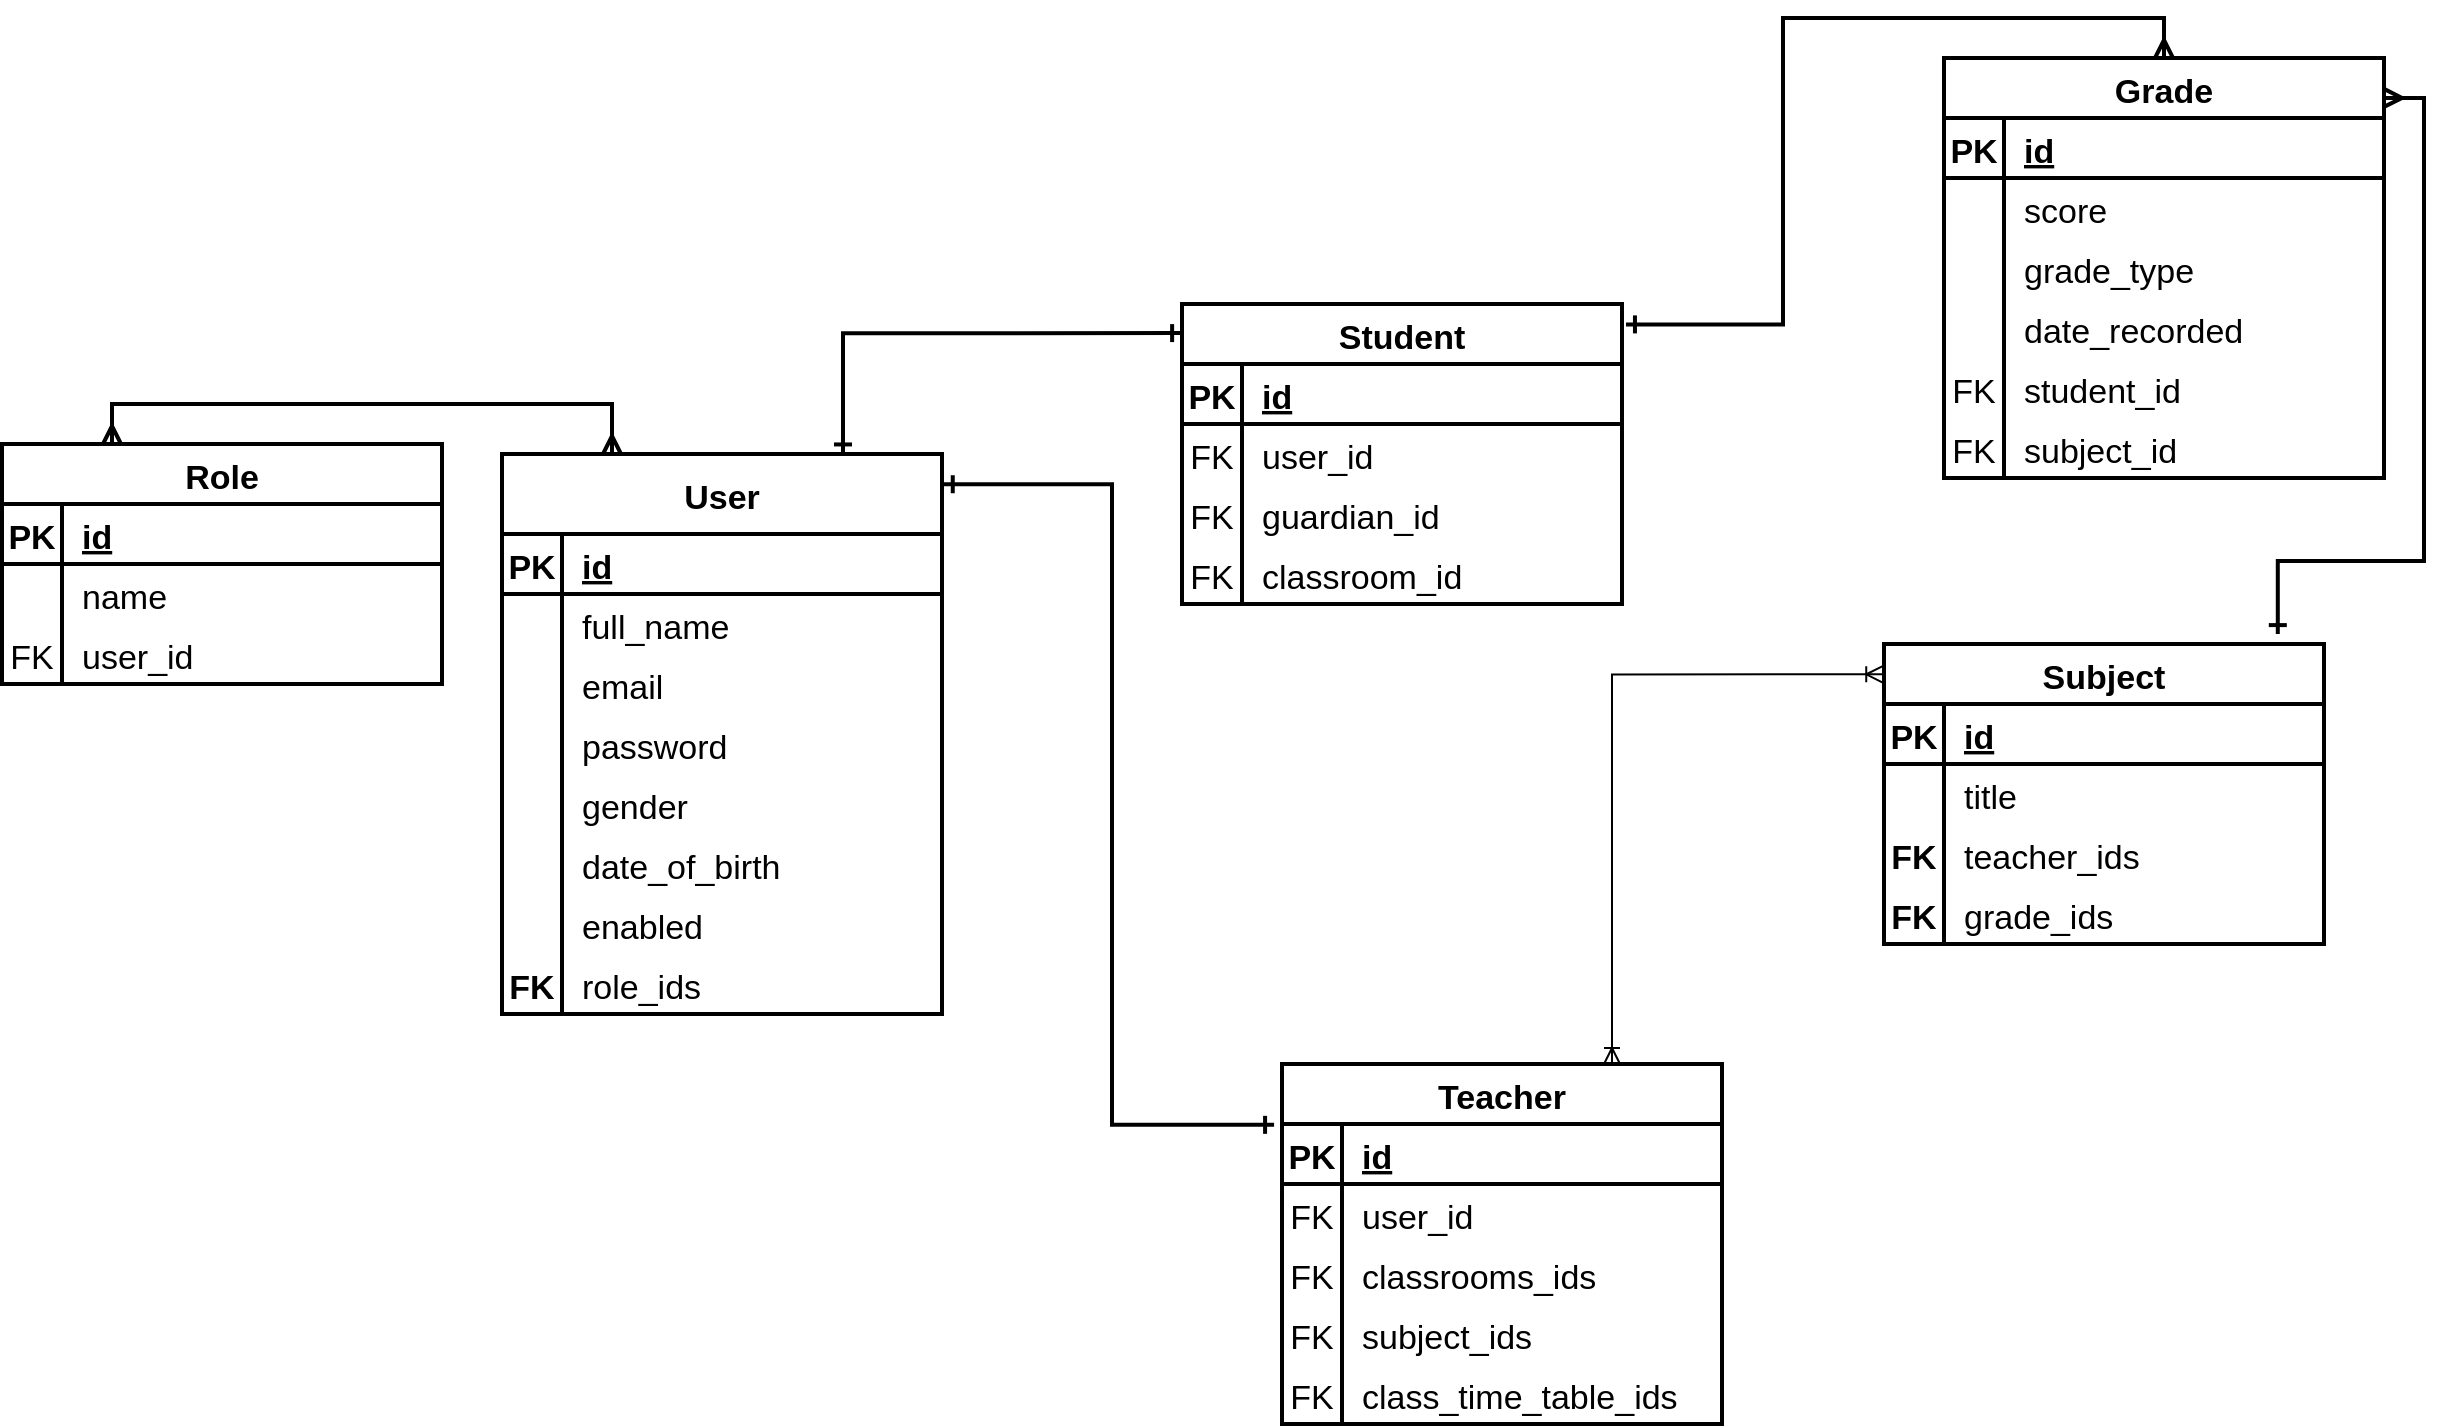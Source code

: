 <mxfile version="24.4.0" type="device">
  <diagram id="R2lEEEUBdFMjLlhIrx00" name="Database ERD">
    <mxGraphModel dx="2284" dy="1364" grid="0" gridSize="10" guides="1" tooltips="1" connect="1" arrows="1" fold="1" page="0" pageScale="1" pageWidth="850" pageHeight="1100" math="0" shadow="0" extFonts="Permanent Marker^https://fonts.googleapis.com/css?family=Permanent+Marker">
      <root>
        <mxCell id="0" />
        <mxCell id="1" parent="0" />
        <mxCell id="C-vyLk0tnHw3VtMMgP7b-2" value="User" style="shape=table;startSize=40;container=1;collapsible=1;childLayout=tableLayout;fixedRows=1;rowLines=0;fontStyle=1;align=center;resizeLast=1;fontSize=17;spacing=4;points=[[0,0,0,0,0],[0,0.25,0,0,0],[0,0.5,0,0,0],[0,0.75,0,0,0],[0,1,0,0,0],[0.25,0,0,0,0],[0.25,1,0,0,0],[0.5,0,0,0,0],[0.5,1,0,0,0],[0.75,0,0,0,0],[0.75,1,0,0,0],[1,0,0,0,0],[1,0.12,0,0,0],[1,0.25,0,0,0],[1,0.5,0,0,0],[1,0.75,0,0,0],[1,1,0,0,0]];strokeColor=#000000;strokeWidth=2;" parent="1" vertex="1">
          <mxGeometry x="220" y="295" width="220" height="280" as="geometry" />
        </mxCell>
        <mxCell id="C-vyLk0tnHw3VtMMgP7b-3" value="" style="shape=partialRectangle;collapsible=0;dropTarget=0;pointerEvents=0;fillColor=none;points=[[0,0.5],[1,0.5]];portConstraint=eastwest;top=0;left=0;right=0;bottom=1;fontSize=17;spacing=4;strokeColor=#000000;strokeWidth=2;" parent="C-vyLk0tnHw3VtMMgP7b-2" vertex="1">
          <mxGeometry y="40" width="220" height="30" as="geometry" />
        </mxCell>
        <mxCell id="C-vyLk0tnHw3VtMMgP7b-4" value="PK" style="shape=partialRectangle;overflow=hidden;connectable=0;fillColor=none;top=0;left=0;bottom=0;right=0;fontStyle=1;fontSize=17;spacing=4;strokeColor=#000000;strokeWidth=2;" parent="C-vyLk0tnHw3VtMMgP7b-3" vertex="1">
          <mxGeometry width="30" height="30" as="geometry">
            <mxRectangle width="30" height="30" as="alternateBounds" />
          </mxGeometry>
        </mxCell>
        <mxCell id="C-vyLk0tnHw3VtMMgP7b-5" value="id" style="shape=partialRectangle;overflow=hidden;connectable=0;fillColor=none;top=0;left=0;bottom=0;right=0;align=left;spacingLeft=6;fontStyle=5;fontSize=17;spacing=4;strokeColor=#000000;strokeWidth=2;" parent="C-vyLk0tnHw3VtMMgP7b-3" vertex="1">
          <mxGeometry x="30" width="190" height="30" as="geometry">
            <mxRectangle width="190" height="30" as="alternateBounds" />
          </mxGeometry>
        </mxCell>
        <mxCell id="gaIJIX93mk9cTEYemh0J-58" value="" style="shape=partialRectangle;collapsible=0;dropTarget=0;pointerEvents=0;fillColor=none;points=[[0,0.5],[1,0.5]];portConstraint=eastwest;top=0;left=0;right=0;bottom=0;fontSize=17;spacing=4;strokeColor=#000000;strokeWidth=2;" parent="C-vyLk0tnHw3VtMMgP7b-2" vertex="1">
          <mxGeometry y="70" width="220" height="30" as="geometry" />
        </mxCell>
        <mxCell id="gaIJIX93mk9cTEYemh0J-59" value="" style="shape=partialRectangle;overflow=hidden;connectable=0;fillColor=none;top=0;left=0;bottom=0;right=0;fontSize=17;spacing=4;strokeColor=#000000;strokeWidth=2;" parent="gaIJIX93mk9cTEYemh0J-58" vertex="1">
          <mxGeometry width="30" height="30" as="geometry">
            <mxRectangle width="30" height="30" as="alternateBounds" />
          </mxGeometry>
        </mxCell>
        <mxCell id="gaIJIX93mk9cTEYemh0J-60" value="full_name" style="shape=partialRectangle;overflow=hidden;connectable=0;fillColor=none;top=0;left=0;bottom=0;right=0;align=left;spacingLeft=6;fontSize=17;spacing=4;strokeColor=#000000;strokeWidth=2;" parent="gaIJIX93mk9cTEYemh0J-58" vertex="1">
          <mxGeometry x="30" width="190" height="30" as="geometry">
            <mxRectangle width="190" height="30" as="alternateBounds" />
          </mxGeometry>
        </mxCell>
        <mxCell id="C-vyLk0tnHw3VtMMgP7b-6" value="" style="shape=partialRectangle;collapsible=0;dropTarget=0;pointerEvents=0;fillColor=none;points=[[0,0.5],[1,0.5]];portConstraint=eastwest;top=0;left=0;right=0;bottom=0;fontSize=17;spacing=4;strokeColor=#000000;strokeWidth=2;" parent="C-vyLk0tnHw3VtMMgP7b-2" vertex="1">
          <mxGeometry y="100" width="220" height="30" as="geometry" />
        </mxCell>
        <mxCell id="C-vyLk0tnHw3VtMMgP7b-7" value="" style="shape=partialRectangle;overflow=hidden;connectable=0;fillColor=none;top=0;left=0;bottom=0;right=0;fontSize=17;spacing=4;strokeColor=#000000;strokeWidth=2;" parent="C-vyLk0tnHw3VtMMgP7b-6" vertex="1">
          <mxGeometry width="30" height="30" as="geometry">
            <mxRectangle width="30" height="30" as="alternateBounds" />
          </mxGeometry>
        </mxCell>
        <mxCell id="C-vyLk0tnHw3VtMMgP7b-8" value="email" style="shape=partialRectangle;overflow=hidden;connectable=0;fillColor=none;top=0;left=0;bottom=0;right=0;align=left;spacingLeft=6;fontSize=17;spacing=4;strokeColor=#000000;strokeWidth=2;" parent="C-vyLk0tnHw3VtMMgP7b-6" vertex="1">
          <mxGeometry x="30" width="190" height="30" as="geometry">
            <mxRectangle width="190" height="30" as="alternateBounds" />
          </mxGeometry>
        </mxCell>
        <mxCell id="C-vyLk0tnHw3VtMMgP7b-9" value="" style="shape=partialRectangle;collapsible=0;dropTarget=0;pointerEvents=0;fillColor=none;points=[[0,0.5],[1,0.5]];portConstraint=eastwest;top=0;left=0;right=0;bottom=0;fontSize=17;spacing=4;strokeColor=#000000;strokeWidth=2;" parent="C-vyLk0tnHw3VtMMgP7b-2" vertex="1">
          <mxGeometry y="130" width="220" height="30" as="geometry" />
        </mxCell>
        <mxCell id="C-vyLk0tnHw3VtMMgP7b-10" value="" style="shape=partialRectangle;overflow=hidden;connectable=0;fillColor=none;top=0;left=0;bottom=0;right=0;fontSize=17;spacing=4;strokeColor=#000000;strokeWidth=2;" parent="C-vyLk0tnHw3VtMMgP7b-9" vertex="1">
          <mxGeometry width="30" height="30" as="geometry">
            <mxRectangle width="30" height="30" as="alternateBounds" />
          </mxGeometry>
        </mxCell>
        <mxCell id="C-vyLk0tnHw3VtMMgP7b-11" value="password" style="shape=partialRectangle;overflow=hidden;connectable=0;fillColor=none;top=0;left=0;bottom=0;right=0;align=left;spacingLeft=6;fontSize=17;spacing=4;strokeColor=#000000;strokeWidth=2;" parent="C-vyLk0tnHw3VtMMgP7b-9" vertex="1">
          <mxGeometry x="30" width="190" height="30" as="geometry">
            <mxRectangle width="190" height="30" as="alternateBounds" />
          </mxGeometry>
        </mxCell>
        <mxCell id="gaIJIX93mk9cTEYemh0J-1" value="" style="shape=partialRectangle;collapsible=0;dropTarget=0;pointerEvents=0;fillColor=none;points=[[0,0.5],[1,0.5]];portConstraint=eastwest;top=0;left=0;right=0;bottom=0;fontSize=17;spacing=4;strokeColor=#000000;strokeWidth=2;" parent="C-vyLk0tnHw3VtMMgP7b-2" vertex="1">
          <mxGeometry y="160" width="220" height="30" as="geometry" />
        </mxCell>
        <mxCell id="gaIJIX93mk9cTEYemh0J-2" value="" style="shape=partialRectangle;overflow=hidden;connectable=0;fillColor=none;top=0;left=0;bottom=0;right=0;fontSize=17;spacing=4;strokeColor=#000000;strokeWidth=2;" parent="gaIJIX93mk9cTEYemh0J-1" vertex="1">
          <mxGeometry width="30" height="30" as="geometry">
            <mxRectangle width="30" height="30" as="alternateBounds" />
          </mxGeometry>
        </mxCell>
        <mxCell id="gaIJIX93mk9cTEYemh0J-3" value="gender" style="shape=partialRectangle;overflow=hidden;connectable=0;fillColor=none;top=0;left=0;bottom=0;right=0;align=left;spacingLeft=6;fontSize=17;spacing=4;strokeColor=#000000;strokeWidth=2;" parent="gaIJIX93mk9cTEYemh0J-1" vertex="1">
          <mxGeometry x="30" width="190" height="30" as="geometry">
            <mxRectangle width="190" height="30" as="alternateBounds" />
          </mxGeometry>
        </mxCell>
        <mxCell id="gaIJIX93mk9cTEYemh0J-61" value="" style="shape=partialRectangle;collapsible=0;dropTarget=0;pointerEvents=0;fillColor=none;points=[[0,0.5],[1,0.5]];portConstraint=eastwest;top=0;left=0;right=0;bottom=0;fontSize=17;spacing=4;strokeColor=#000000;strokeWidth=2;" parent="C-vyLk0tnHw3VtMMgP7b-2" vertex="1">
          <mxGeometry y="190" width="220" height="30" as="geometry" />
        </mxCell>
        <mxCell id="gaIJIX93mk9cTEYemh0J-62" value="" style="shape=partialRectangle;overflow=hidden;connectable=0;fillColor=none;top=0;left=0;bottom=0;right=0;fontSize=17;spacing=4;strokeColor=#000000;strokeWidth=2;" parent="gaIJIX93mk9cTEYemh0J-61" vertex="1">
          <mxGeometry width="30" height="30" as="geometry">
            <mxRectangle width="30" height="30" as="alternateBounds" />
          </mxGeometry>
        </mxCell>
        <mxCell id="gaIJIX93mk9cTEYemh0J-63" value="date_of_birth" style="shape=partialRectangle;overflow=hidden;connectable=0;fillColor=none;top=0;left=0;bottom=0;right=0;align=left;spacingLeft=6;fontSize=17;spacing=4;strokeColor=#000000;strokeWidth=2;" parent="gaIJIX93mk9cTEYemh0J-61" vertex="1">
          <mxGeometry x="30" width="190" height="30" as="geometry">
            <mxRectangle width="190" height="30" as="alternateBounds" />
          </mxGeometry>
        </mxCell>
        <mxCell id="IIN0bnK_DQMC03khMqgG-34" value="" style="shape=partialRectangle;collapsible=0;dropTarget=0;pointerEvents=0;fillColor=none;points=[[0,0.5],[1,0.5]];portConstraint=eastwest;top=0;left=0;right=0;bottom=0;fontSize=17;spacing=4;strokeColor=#000000;strokeWidth=2;" parent="C-vyLk0tnHw3VtMMgP7b-2" vertex="1">
          <mxGeometry y="220" width="220" height="30" as="geometry" />
        </mxCell>
        <mxCell id="IIN0bnK_DQMC03khMqgG-35" value="" style="shape=partialRectangle;overflow=hidden;connectable=0;fillColor=none;top=0;left=0;bottom=0;right=0;fontSize=17;spacing=4;strokeColor=#000000;strokeWidth=2;" parent="IIN0bnK_DQMC03khMqgG-34" vertex="1">
          <mxGeometry width="30" height="30" as="geometry">
            <mxRectangle width="30" height="30" as="alternateBounds" />
          </mxGeometry>
        </mxCell>
        <mxCell id="IIN0bnK_DQMC03khMqgG-36" value="enabled" style="shape=partialRectangle;overflow=hidden;connectable=0;fillColor=none;top=0;left=0;bottom=0;right=0;align=left;spacingLeft=6;fontSize=17;spacing=4;strokeColor=#000000;strokeWidth=2;" parent="IIN0bnK_DQMC03khMqgG-34" vertex="1">
          <mxGeometry x="30" width="190" height="30" as="geometry">
            <mxRectangle width="190" height="30" as="alternateBounds" />
          </mxGeometry>
        </mxCell>
        <mxCell id="IIN0bnK_DQMC03khMqgG-18" value="" style="shape=partialRectangle;collapsible=0;dropTarget=0;pointerEvents=0;fillColor=none;points=[[0,0.5],[1,0.5]];portConstraint=eastwest;top=0;left=0;right=0;bottom=0;fontSize=17;spacing=4;strokeColor=#000000;strokeWidth=2;" parent="C-vyLk0tnHw3VtMMgP7b-2" vertex="1">
          <mxGeometry y="250" width="220" height="30" as="geometry" />
        </mxCell>
        <mxCell id="IIN0bnK_DQMC03khMqgG-19" value="FK" style="shape=partialRectangle;overflow=hidden;connectable=0;fillColor=none;top=0;left=0;bottom=0;right=0;fontSize=17;spacing=4;fontStyle=1;strokeColor=#000000;strokeWidth=2;" parent="IIN0bnK_DQMC03khMqgG-18" vertex="1">
          <mxGeometry width="30" height="30" as="geometry">
            <mxRectangle width="30" height="30" as="alternateBounds" />
          </mxGeometry>
        </mxCell>
        <mxCell id="IIN0bnK_DQMC03khMqgG-20" value="role_ids" style="shape=partialRectangle;overflow=hidden;connectable=0;fillColor=none;top=0;left=0;bottom=0;right=0;align=left;spacingLeft=6;fontSize=17;spacing=4;strokeColor=#000000;strokeWidth=2;" parent="IIN0bnK_DQMC03khMqgG-18" vertex="1">
          <mxGeometry x="30" width="190" height="30" as="geometry">
            <mxRectangle width="190" height="30" as="alternateBounds" />
          </mxGeometry>
        </mxCell>
        <mxCell id="IIN0bnK_DQMC03khMqgG-72" style="edgeStyle=orthogonalEdgeStyle;rounded=0;orthogonalLoop=1;jettySize=auto;html=1;exitX=0.25;exitY=0;exitDx=0;exitDy=0;entryX=0.25;entryY=0;entryDx=0;entryDy=0;curved=0;endArrow=ERmany;endFill=0;startArrow=ERmany;startFill=0;entryPerimeter=0;fillColor=#ffe6cc;strokeColor=#000000;strokeWidth=2;" parent="1" source="IIN0bnK_DQMC03khMqgG-21" target="C-vyLk0tnHw3VtMMgP7b-2" edge="1">
          <mxGeometry relative="1" as="geometry" />
        </mxCell>
        <mxCell id="IIN0bnK_DQMC03khMqgG-21" value="Role" style="shape=table;startSize=30;container=1;collapsible=1;childLayout=tableLayout;fixedRows=1;rowLines=0;fontStyle=1;align=center;resizeLast=1;fontSize=17;spacing=4;strokeColor=#000000;strokeWidth=2;" parent="1" vertex="1">
          <mxGeometry x="-30" y="290" width="220" height="120" as="geometry" />
        </mxCell>
        <mxCell id="IIN0bnK_DQMC03khMqgG-22" value="" style="shape=partialRectangle;collapsible=0;dropTarget=0;pointerEvents=0;fillColor=none;points=[[0,0.5],[1,0.5]];portConstraint=eastwest;top=0;left=0;right=0;bottom=1;fontSize=17;spacing=4;strokeColor=#000000;strokeWidth=2;" parent="IIN0bnK_DQMC03khMqgG-21" vertex="1">
          <mxGeometry y="30" width="220" height="30" as="geometry" />
        </mxCell>
        <mxCell id="IIN0bnK_DQMC03khMqgG-23" value="PK" style="shape=partialRectangle;overflow=hidden;connectable=0;fillColor=none;top=0;left=0;bottom=0;right=0;fontStyle=1;fontSize=17;spacing=4;strokeColor=#000000;strokeWidth=2;" parent="IIN0bnK_DQMC03khMqgG-22" vertex="1">
          <mxGeometry width="30" height="30" as="geometry">
            <mxRectangle width="30" height="30" as="alternateBounds" />
          </mxGeometry>
        </mxCell>
        <mxCell id="IIN0bnK_DQMC03khMqgG-24" value="id" style="shape=partialRectangle;overflow=hidden;connectable=0;fillColor=none;top=0;left=0;bottom=0;right=0;align=left;spacingLeft=6;fontStyle=5;fontSize=17;spacing=4;strokeColor=#000000;strokeWidth=2;" parent="IIN0bnK_DQMC03khMqgG-22" vertex="1">
          <mxGeometry x="30" width="190" height="30" as="geometry">
            <mxRectangle width="190" height="30" as="alternateBounds" />
          </mxGeometry>
        </mxCell>
        <mxCell id="IIN0bnK_DQMC03khMqgG-25" value="" style="shape=partialRectangle;collapsible=0;dropTarget=0;pointerEvents=0;fillColor=none;points=[[0,0.5],[1,0.5]];portConstraint=eastwest;top=0;left=0;right=0;bottom=0;fontSize=17;spacing=4;strokeColor=#000000;strokeWidth=2;" parent="IIN0bnK_DQMC03khMqgG-21" vertex="1">
          <mxGeometry y="60" width="220" height="30" as="geometry" />
        </mxCell>
        <mxCell id="IIN0bnK_DQMC03khMqgG-26" value="" style="shape=partialRectangle;overflow=hidden;connectable=0;fillColor=none;top=0;left=0;bottom=0;right=0;fontSize=17;spacing=4;strokeColor=#000000;strokeWidth=2;" parent="IIN0bnK_DQMC03khMqgG-25" vertex="1">
          <mxGeometry width="30" height="30" as="geometry">
            <mxRectangle width="30" height="30" as="alternateBounds" />
          </mxGeometry>
        </mxCell>
        <mxCell id="IIN0bnK_DQMC03khMqgG-27" value="name" style="shape=partialRectangle;overflow=hidden;connectable=0;fillColor=none;top=0;left=0;bottom=0;right=0;align=left;spacingLeft=6;fontSize=17;spacing=4;strokeColor=#000000;strokeWidth=2;" parent="IIN0bnK_DQMC03khMqgG-25" vertex="1">
          <mxGeometry x="30" width="190" height="30" as="geometry">
            <mxRectangle width="190" height="30" as="alternateBounds" />
          </mxGeometry>
        </mxCell>
        <mxCell id="8HG1gsnEDyygAoFDj-3Z-2" value="" style="shape=partialRectangle;collapsible=0;dropTarget=0;pointerEvents=0;fillColor=none;points=[[0,0.5],[1,0.5]];portConstraint=eastwest;top=0;left=0;right=0;bottom=0;fontSize=17;spacing=4;strokeColor=#000000;strokeWidth=2;" parent="IIN0bnK_DQMC03khMqgG-21" vertex="1">
          <mxGeometry y="90" width="220" height="30" as="geometry" />
        </mxCell>
        <mxCell id="8HG1gsnEDyygAoFDj-3Z-3" value="FK" style="shape=partialRectangle;overflow=hidden;connectable=0;fillColor=none;top=0;left=0;bottom=0;right=0;fontSize=17;spacing=4;strokeColor=#000000;strokeWidth=2;" parent="8HG1gsnEDyygAoFDj-3Z-2" vertex="1">
          <mxGeometry width="30" height="30" as="geometry">
            <mxRectangle width="30" height="30" as="alternateBounds" />
          </mxGeometry>
        </mxCell>
        <mxCell id="8HG1gsnEDyygAoFDj-3Z-4" value="user_id" style="shape=partialRectangle;overflow=hidden;connectable=0;fillColor=none;top=0;left=0;bottom=0;right=0;align=left;spacingLeft=6;fontSize=17;spacing=4;strokeColor=#000000;strokeWidth=2;" parent="8HG1gsnEDyygAoFDj-3Z-2" vertex="1">
          <mxGeometry x="30" width="190" height="30" as="geometry">
            <mxRectangle width="190" height="30" as="alternateBounds" />
          </mxGeometry>
        </mxCell>
        <mxCell id="IIN0bnK_DQMC03khMqgG-73" value="Student" style="shape=table;startSize=30;container=1;collapsible=1;childLayout=tableLayout;fixedRows=1;rowLines=0;fontStyle=1;align=center;resizeLast=1;fontSize=17;spacing=4;points=[[0,0,0,0,0],[0,0.25,0,0,0],[0,0.5,0,0,0],[0,0.75,0,0,0],[0,1,0,0,0],[0.25,0,0,0,0],[0.25,1,0,0,0],[0.5,0,0,0,0],[0.5,1,0,0,0],[0.75,0,0,0,0],[0.75,1,0,0,0],[1,0,0,0,0],[1,0.13,0,0,0],[1,0.25,0,0,0],[1,0.5,0,0,0],[1,0.75,0,0,0],[1,1,0,0,0]];strokeColor=#000000;strokeWidth=2;" parent="1" vertex="1">
          <mxGeometry x="560" y="220" width="220" height="150" as="geometry" />
        </mxCell>
        <mxCell id="IIN0bnK_DQMC03khMqgG-74" value="" style="shape=partialRectangle;collapsible=0;dropTarget=0;pointerEvents=0;fillColor=none;points=[[0,0.5],[1,0.5]];portConstraint=eastwest;top=0;left=0;right=0;bottom=1;fontSize=17;spacing=4;strokeColor=#000000;strokeWidth=2;" parent="IIN0bnK_DQMC03khMqgG-73" vertex="1">
          <mxGeometry y="30" width="220" height="30" as="geometry" />
        </mxCell>
        <mxCell id="IIN0bnK_DQMC03khMqgG-75" value="PK" style="shape=partialRectangle;overflow=hidden;connectable=0;fillColor=none;top=0;left=0;bottom=0;right=0;fontStyle=1;fontSize=17;spacing=4;strokeColor=#000000;strokeWidth=2;" parent="IIN0bnK_DQMC03khMqgG-74" vertex="1">
          <mxGeometry width="30" height="30" as="geometry">
            <mxRectangle width="30" height="30" as="alternateBounds" />
          </mxGeometry>
        </mxCell>
        <mxCell id="IIN0bnK_DQMC03khMqgG-76" value="id" style="shape=partialRectangle;overflow=hidden;connectable=0;fillColor=none;top=0;left=0;bottom=0;right=0;align=left;spacingLeft=6;fontStyle=5;fontSize=17;spacing=4;strokeColor=#000000;strokeWidth=2;" parent="IIN0bnK_DQMC03khMqgG-74" vertex="1">
          <mxGeometry x="30" width="190" height="30" as="geometry">
            <mxRectangle width="190" height="30" as="alternateBounds" />
          </mxGeometry>
        </mxCell>
        <mxCell id="IIN0bnK_DQMC03khMqgG-77" value="" style="shape=partialRectangle;collapsible=0;dropTarget=0;pointerEvents=0;fillColor=none;points=[[0,0.5],[1,0.5]];portConstraint=eastwest;top=0;left=0;right=0;bottom=0;fontSize=17;spacing=4;strokeColor=#000000;strokeWidth=2;" parent="IIN0bnK_DQMC03khMqgG-73" vertex="1">
          <mxGeometry y="60" width="220" height="30" as="geometry" />
        </mxCell>
        <mxCell id="IIN0bnK_DQMC03khMqgG-78" value="FK" style="shape=partialRectangle;overflow=hidden;connectable=0;fillColor=none;top=0;left=0;bottom=0;right=0;fontSize=17;spacing=4;strokeColor=#000000;strokeWidth=2;" parent="IIN0bnK_DQMC03khMqgG-77" vertex="1">
          <mxGeometry width="30" height="30" as="geometry">
            <mxRectangle width="30" height="30" as="alternateBounds" />
          </mxGeometry>
        </mxCell>
        <mxCell id="IIN0bnK_DQMC03khMqgG-79" value="user_id" style="shape=partialRectangle;overflow=hidden;connectable=0;fillColor=none;top=0;left=0;bottom=0;right=0;align=left;spacingLeft=6;fontSize=17;spacing=4;strokeColor=#000000;strokeWidth=2;" parent="IIN0bnK_DQMC03khMqgG-77" vertex="1">
          <mxGeometry x="30" width="190" height="30" as="geometry">
            <mxRectangle width="190" height="30" as="alternateBounds" />
          </mxGeometry>
        </mxCell>
        <mxCell id="IIN0bnK_DQMC03khMqgG-80" value="" style="shape=partialRectangle;collapsible=0;dropTarget=0;pointerEvents=0;fillColor=none;points=[[0,0.5],[1,0.5]];portConstraint=eastwest;top=0;left=0;right=0;bottom=0;fontSize=17;spacing=4;strokeColor=#000000;strokeWidth=2;" parent="IIN0bnK_DQMC03khMqgG-73" vertex="1">
          <mxGeometry y="90" width="220" height="30" as="geometry" />
        </mxCell>
        <mxCell id="IIN0bnK_DQMC03khMqgG-81" value="FK" style="shape=partialRectangle;overflow=hidden;connectable=0;fillColor=none;top=0;left=0;bottom=0;right=0;fontSize=17;spacing=4;fontStyle=0;strokeColor=#000000;strokeWidth=2;" parent="IIN0bnK_DQMC03khMqgG-80" vertex="1">
          <mxGeometry width="30" height="30" as="geometry">
            <mxRectangle width="30" height="30" as="alternateBounds" />
          </mxGeometry>
        </mxCell>
        <mxCell id="IIN0bnK_DQMC03khMqgG-82" value="guardian_id" style="shape=partialRectangle;overflow=hidden;connectable=0;fillColor=none;top=0;left=0;bottom=0;right=0;align=left;spacingLeft=6;fontSize=17;spacing=4;strokeColor=#000000;strokeWidth=2;" parent="IIN0bnK_DQMC03khMqgG-80" vertex="1">
          <mxGeometry x="30" width="190" height="30" as="geometry">
            <mxRectangle width="190" height="30" as="alternateBounds" />
          </mxGeometry>
        </mxCell>
        <mxCell id="IIN0bnK_DQMC03khMqgG-83" value="" style="shape=partialRectangle;collapsible=0;dropTarget=0;pointerEvents=0;fillColor=none;points=[[0,0.5],[1,0.5]];portConstraint=eastwest;top=0;left=0;right=0;bottom=0;fontSize=17;spacing=4;strokeColor=#000000;strokeWidth=2;" parent="IIN0bnK_DQMC03khMqgG-73" vertex="1">
          <mxGeometry y="120" width="220" height="30" as="geometry" />
        </mxCell>
        <mxCell id="IIN0bnK_DQMC03khMqgG-84" value="FK" style="shape=partialRectangle;overflow=hidden;connectable=0;fillColor=none;top=0;left=0;bottom=0;right=0;fontSize=17;spacing=4;fontStyle=0;strokeColor=#000000;strokeWidth=2;" parent="IIN0bnK_DQMC03khMqgG-83" vertex="1">
          <mxGeometry width="30" height="30" as="geometry">
            <mxRectangle width="30" height="30" as="alternateBounds" />
          </mxGeometry>
        </mxCell>
        <mxCell id="IIN0bnK_DQMC03khMqgG-85" value="classroom_id" style="shape=partialRectangle;overflow=hidden;connectable=0;fillColor=none;top=0;left=0;bottom=0;right=0;align=left;spacingLeft=6;fontSize=17;spacing=4;strokeColor=#000000;strokeWidth=2;" parent="IIN0bnK_DQMC03khMqgG-83" vertex="1">
          <mxGeometry x="30" width="190" height="30" as="geometry">
            <mxRectangle width="190" height="30" as="alternateBounds" />
          </mxGeometry>
        </mxCell>
        <mxCell id="IIN0bnK_DQMC03khMqgG-89" value="Teacher" style="shape=table;startSize=30;container=1;collapsible=1;childLayout=tableLayout;fixedRows=1;rowLines=0;fontStyle=1;align=center;resizeLast=1;fontSize=17;spacing=4;strokeColor=#000000;strokeWidth=2;" parent="1" vertex="1">
          <mxGeometry x="610" y="600" width="220" height="180" as="geometry" />
        </mxCell>
        <mxCell id="IIN0bnK_DQMC03khMqgG-90" value="" style="shape=partialRectangle;collapsible=0;dropTarget=0;pointerEvents=0;fillColor=none;points=[[0,0.5],[1,0.5]];portConstraint=eastwest;top=0;left=0;right=0;bottom=1;fontSize=17;spacing=4;strokeColor=#000000;strokeWidth=2;" parent="IIN0bnK_DQMC03khMqgG-89" vertex="1">
          <mxGeometry y="30" width="220" height="30" as="geometry" />
        </mxCell>
        <mxCell id="IIN0bnK_DQMC03khMqgG-91" value="PK" style="shape=partialRectangle;overflow=hidden;connectable=0;fillColor=none;top=0;left=0;bottom=0;right=0;fontStyle=1;fontSize=17;spacing=4;strokeColor=#000000;strokeWidth=2;" parent="IIN0bnK_DQMC03khMqgG-90" vertex="1">
          <mxGeometry width="30" height="30" as="geometry">
            <mxRectangle width="30" height="30" as="alternateBounds" />
          </mxGeometry>
        </mxCell>
        <mxCell id="IIN0bnK_DQMC03khMqgG-92" value="id" style="shape=partialRectangle;overflow=hidden;connectable=0;fillColor=none;top=0;left=0;bottom=0;right=0;align=left;spacingLeft=6;fontStyle=5;fontSize=17;spacing=4;strokeColor=#000000;strokeWidth=2;" parent="IIN0bnK_DQMC03khMqgG-90" vertex="1">
          <mxGeometry x="30" width="190" height="30" as="geometry">
            <mxRectangle width="190" height="30" as="alternateBounds" />
          </mxGeometry>
        </mxCell>
        <mxCell id="IIN0bnK_DQMC03khMqgG-93" value="" style="shape=partialRectangle;collapsible=0;dropTarget=0;pointerEvents=0;fillColor=none;points=[[0,0.5],[1,0.5]];portConstraint=eastwest;top=0;left=0;right=0;bottom=0;fontSize=17;spacing=4;strokeColor=#000000;strokeWidth=2;" parent="IIN0bnK_DQMC03khMqgG-89" vertex="1">
          <mxGeometry y="60" width="220" height="30" as="geometry" />
        </mxCell>
        <mxCell id="IIN0bnK_DQMC03khMqgG-94" value="FK" style="shape=partialRectangle;overflow=hidden;connectable=0;fillColor=none;top=0;left=0;bottom=0;right=0;fontSize=17;spacing=4;strokeColor=#000000;strokeWidth=2;" parent="IIN0bnK_DQMC03khMqgG-93" vertex="1">
          <mxGeometry width="30" height="30" as="geometry">
            <mxRectangle width="30" height="30" as="alternateBounds" />
          </mxGeometry>
        </mxCell>
        <mxCell id="IIN0bnK_DQMC03khMqgG-95" value="user_id" style="shape=partialRectangle;overflow=hidden;connectable=0;fillColor=none;top=0;left=0;bottom=0;right=0;align=left;spacingLeft=6;fontSize=17;spacing=4;strokeColor=#000000;strokeWidth=2;" parent="IIN0bnK_DQMC03khMqgG-93" vertex="1">
          <mxGeometry x="30" width="190" height="30" as="geometry">
            <mxRectangle width="190" height="30" as="alternateBounds" />
          </mxGeometry>
        </mxCell>
        <mxCell id="BdiLi21MH7H2Of-hKjBd-4" value="" style="shape=partialRectangle;collapsible=0;dropTarget=0;pointerEvents=0;fillColor=none;points=[[0,0.5],[1,0.5]];portConstraint=eastwest;top=0;left=0;right=0;bottom=0;fontSize=17;spacing=4;strokeColor=#000000;strokeWidth=2;" parent="IIN0bnK_DQMC03khMqgG-89" vertex="1">
          <mxGeometry y="90" width="220" height="30" as="geometry" />
        </mxCell>
        <mxCell id="BdiLi21MH7H2Of-hKjBd-5" value="FK" style="shape=partialRectangle;overflow=hidden;connectable=0;fillColor=none;top=0;left=0;bottom=0;right=0;fontSize=17;spacing=4;strokeColor=#000000;strokeWidth=2;" parent="BdiLi21MH7H2Of-hKjBd-4" vertex="1">
          <mxGeometry width="30" height="30" as="geometry">
            <mxRectangle width="30" height="30" as="alternateBounds" />
          </mxGeometry>
        </mxCell>
        <mxCell id="BdiLi21MH7H2Of-hKjBd-6" value="classrooms_ids" style="shape=partialRectangle;overflow=hidden;connectable=0;fillColor=none;top=0;left=0;bottom=0;right=0;align=left;spacingLeft=6;fontSize=17;spacing=4;strokeColor=#000000;strokeWidth=2;" parent="BdiLi21MH7H2Of-hKjBd-4" vertex="1">
          <mxGeometry x="30" width="190" height="30" as="geometry">
            <mxRectangle width="190" height="30" as="alternateBounds" />
          </mxGeometry>
        </mxCell>
        <mxCell id="BdiLi21MH7H2Of-hKjBd-21" value="" style="shape=partialRectangle;collapsible=0;dropTarget=0;pointerEvents=0;fillColor=none;points=[[0,0.5],[1,0.5]];portConstraint=eastwest;top=0;left=0;right=0;bottom=0;fontSize=17;spacing=4;strokeColor=#000000;strokeWidth=2;" parent="IIN0bnK_DQMC03khMqgG-89" vertex="1">
          <mxGeometry y="120" width="220" height="30" as="geometry" />
        </mxCell>
        <mxCell id="BdiLi21MH7H2Of-hKjBd-22" value="FK" style="shape=partialRectangle;overflow=hidden;connectable=0;fillColor=none;top=0;left=0;bottom=0;right=0;fontSize=17;spacing=4;strokeColor=#000000;strokeWidth=2;" parent="BdiLi21MH7H2Of-hKjBd-21" vertex="1">
          <mxGeometry width="30" height="30" as="geometry">
            <mxRectangle width="30" height="30" as="alternateBounds" />
          </mxGeometry>
        </mxCell>
        <mxCell id="BdiLi21MH7H2Of-hKjBd-23" value="subject_ids" style="shape=partialRectangle;overflow=hidden;connectable=0;fillColor=none;top=0;left=0;bottom=0;right=0;align=left;spacingLeft=6;fontSize=17;spacing=4;strokeColor=#000000;strokeWidth=2;" parent="BdiLi21MH7H2Of-hKjBd-21" vertex="1">
          <mxGeometry x="30" width="190" height="30" as="geometry">
            <mxRectangle width="190" height="30" as="alternateBounds" />
          </mxGeometry>
        </mxCell>
        <mxCell id="BdiLi21MH7H2Of-hKjBd-10" value="" style="shape=partialRectangle;collapsible=0;dropTarget=0;pointerEvents=0;fillColor=none;points=[[0,0.5],[1,0.5]];portConstraint=eastwest;top=0;left=0;right=0;bottom=0;fontSize=17;spacing=4;strokeColor=#000000;strokeWidth=2;" parent="IIN0bnK_DQMC03khMqgG-89" vertex="1">
          <mxGeometry y="150" width="220" height="30" as="geometry" />
        </mxCell>
        <mxCell id="BdiLi21MH7H2Of-hKjBd-11" value="FK" style="shape=partialRectangle;overflow=hidden;connectable=0;fillColor=none;top=0;left=0;bottom=0;right=0;fontSize=17;spacing=4;strokeColor=#000000;strokeWidth=2;" parent="BdiLi21MH7H2Of-hKjBd-10" vertex="1">
          <mxGeometry width="30" height="30" as="geometry">
            <mxRectangle width="30" height="30" as="alternateBounds" />
          </mxGeometry>
        </mxCell>
        <mxCell id="BdiLi21MH7H2Of-hKjBd-12" value="class_time_table_ids" style="shape=partialRectangle;overflow=hidden;connectable=0;fillColor=none;top=0;left=0;bottom=0;right=0;align=left;spacingLeft=6;fontSize=17;spacing=4;strokeColor=#000000;strokeWidth=2;" parent="BdiLi21MH7H2Of-hKjBd-10" vertex="1">
          <mxGeometry x="30" width="190" height="30" as="geometry">
            <mxRectangle width="190" height="30" as="alternateBounds" />
          </mxGeometry>
        </mxCell>
        <mxCell id="IIN0bnK_DQMC03khMqgG-125" value="Subject" style="shape=table;startSize=30;container=1;collapsible=1;childLayout=tableLayout;fixedRows=1;rowLines=0;fontStyle=1;align=center;resizeLast=1;fontSize=17;spacing=4;points=[[0,0,0,0,0],[0,0.25,0,0,0],[0,0.5,0,0,0],[0,0.75,0,0,0],[0,1,0,0,0],[0.25,0,0,0,0],[0.25,1,0,0,0],[0.5,0,0,0,0],[0.5,1,0,0,0],[0.75,0,0,0,0],[0.75,1,0,0,0],[1,0,0,0,0],[1,0.13,0,0,0],[1,0.25,0,0,0],[1,0.5,0,0,0],[1,0.75,0,0,0],[1,1,0,0,0]];strokeColor=#000000;strokeWidth=2;" parent="1" vertex="1">
          <mxGeometry x="911" y="390" width="220" height="150" as="geometry" />
        </mxCell>
        <mxCell id="IIN0bnK_DQMC03khMqgG-126" value="" style="shape=partialRectangle;collapsible=0;dropTarget=0;pointerEvents=0;fillColor=none;points=[[0,0.5],[1,0.5]];portConstraint=eastwest;top=0;left=0;right=0;bottom=1;fontSize=17;spacing=4;strokeColor=#000000;strokeWidth=2;" parent="IIN0bnK_DQMC03khMqgG-125" vertex="1">
          <mxGeometry y="30" width="220" height="30" as="geometry" />
        </mxCell>
        <mxCell id="IIN0bnK_DQMC03khMqgG-127" value="PK" style="shape=partialRectangle;overflow=hidden;connectable=0;fillColor=none;top=0;left=0;bottom=0;right=0;fontStyle=1;fontSize=17;spacing=4;strokeColor=#000000;strokeWidth=2;" parent="IIN0bnK_DQMC03khMqgG-126" vertex="1">
          <mxGeometry width="30" height="30" as="geometry">
            <mxRectangle width="30" height="30" as="alternateBounds" />
          </mxGeometry>
        </mxCell>
        <mxCell id="IIN0bnK_DQMC03khMqgG-128" value="id" style="shape=partialRectangle;overflow=hidden;connectable=0;fillColor=none;top=0;left=0;bottom=0;right=0;align=left;spacingLeft=6;fontStyle=5;fontSize=17;spacing=4;strokeColor=#000000;strokeWidth=2;" parent="IIN0bnK_DQMC03khMqgG-126" vertex="1">
          <mxGeometry x="30" width="190" height="30" as="geometry">
            <mxRectangle width="190" height="30" as="alternateBounds" />
          </mxGeometry>
        </mxCell>
        <mxCell id="IIN0bnK_DQMC03khMqgG-132" value="" style="shape=partialRectangle;collapsible=0;dropTarget=0;pointerEvents=0;fillColor=none;points=[[0,0.5],[1,0.5]];portConstraint=eastwest;top=0;left=0;right=0;bottom=0;fontSize=17;spacing=4;strokeColor=#000000;strokeWidth=2;" parent="IIN0bnK_DQMC03khMqgG-125" vertex="1">
          <mxGeometry y="60" width="220" height="30" as="geometry" />
        </mxCell>
        <mxCell id="IIN0bnK_DQMC03khMqgG-133" value="" style="shape=partialRectangle;overflow=hidden;connectable=0;fillColor=none;top=0;left=0;bottom=0;right=0;fontSize=17;spacing=4;strokeColor=#000000;strokeWidth=2;" parent="IIN0bnK_DQMC03khMqgG-132" vertex="1">
          <mxGeometry width="30" height="30" as="geometry">
            <mxRectangle width="30" height="30" as="alternateBounds" />
          </mxGeometry>
        </mxCell>
        <mxCell id="IIN0bnK_DQMC03khMqgG-134" value="title" style="shape=partialRectangle;overflow=hidden;connectable=0;fillColor=none;top=0;left=0;bottom=0;right=0;align=left;spacingLeft=6;fontSize=17;spacing=4;strokeColor=#000000;strokeWidth=2;" parent="IIN0bnK_DQMC03khMqgG-132" vertex="1">
          <mxGeometry x="30" width="190" height="30" as="geometry">
            <mxRectangle width="190" height="30" as="alternateBounds" />
          </mxGeometry>
        </mxCell>
        <mxCell id="gaIJIX93mk9cTEYemh0J-85" value="" style="shape=partialRectangle;collapsible=0;dropTarget=0;pointerEvents=0;fillColor=none;points=[[0,0.5],[1,0.5]];portConstraint=eastwest;top=0;left=0;right=0;bottom=0;fontSize=17;spacing=4;strokeColor=#000000;strokeWidth=2;" parent="IIN0bnK_DQMC03khMqgG-125" vertex="1">
          <mxGeometry y="90" width="220" height="30" as="geometry" />
        </mxCell>
        <mxCell id="gaIJIX93mk9cTEYemh0J-86" value="FK" style="shape=partialRectangle;overflow=hidden;connectable=0;fillColor=none;top=0;left=0;bottom=0;right=0;fontSize=17;spacing=4;fontStyle=1;strokeColor=#000000;strokeWidth=2;" parent="gaIJIX93mk9cTEYemh0J-85" vertex="1">
          <mxGeometry width="30" height="30" as="geometry">
            <mxRectangle width="30" height="30" as="alternateBounds" />
          </mxGeometry>
        </mxCell>
        <mxCell id="gaIJIX93mk9cTEYemh0J-87" value="teacher_ids" style="shape=partialRectangle;overflow=hidden;connectable=0;fillColor=none;top=0;left=0;bottom=0;right=0;align=left;spacingLeft=6;fontSize=17;spacing=4;strokeColor=#000000;strokeWidth=2;" parent="gaIJIX93mk9cTEYemh0J-85" vertex="1">
          <mxGeometry x="30" width="190" height="30" as="geometry">
            <mxRectangle width="190" height="30" as="alternateBounds" />
          </mxGeometry>
        </mxCell>
        <mxCell id="BdiLi21MH7H2Of-hKjBd-24" value="" style="shape=partialRectangle;collapsible=0;dropTarget=0;pointerEvents=0;fillColor=none;points=[[0,0.5],[1,0.5]];portConstraint=eastwest;top=0;left=0;right=0;bottom=0;fontSize=17;spacing=4;strokeColor=#000000;strokeWidth=2;" parent="IIN0bnK_DQMC03khMqgG-125" vertex="1">
          <mxGeometry y="120" width="220" height="30" as="geometry" />
        </mxCell>
        <mxCell id="BdiLi21MH7H2Of-hKjBd-25" value="FK" style="shape=partialRectangle;overflow=hidden;connectable=0;fillColor=none;top=0;left=0;bottom=0;right=0;fontSize=17;spacing=4;fontStyle=1;strokeColor=#000000;strokeWidth=2;" parent="BdiLi21MH7H2Of-hKjBd-24" vertex="1">
          <mxGeometry width="30" height="30" as="geometry">
            <mxRectangle width="30" height="30" as="alternateBounds" />
          </mxGeometry>
        </mxCell>
        <mxCell id="BdiLi21MH7H2Of-hKjBd-26" value="grade_ids" style="shape=partialRectangle;overflow=hidden;connectable=0;fillColor=none;top=0;left=0;bottom=0;right=0;align=left;spacingLeft=6;fontSize=17;spacing=4;strokeColor=#000000;strokeWidth=2;" parent="BdiLi21MH7H2Of-hKjBd-24" vertex="1">
          <mxGeometry x="30" width="190" height="30" as="geometry">
            <mxRectangle width="190" height="30" as="alternateBounds" />
          </mxGeometry>
        </mxCell>
        <mxCell id="8HG1gsnEDyygAoFDj-3Z-6" style="edgeStyle=orthogonalEdgeStyle;rounded=0;orthogonalLoop=1;jettySize=auto;html=1;exitX=1;exitY=0.095;exitDx=0;exitDy=0;exitPerimeter=0;startArrow=ERmany;startFill=0;endArrow=ERone;endFill=0;entryX=0.895;entryY=-0.033;entryDx=0;entryDy=0;entryPerimeter=0;fillColor=#ffe6cc;strokeColor=#000000;strokeWidth=2;" parent="1" source="IIN0bnK_DQMC03khMqgG-179" target="IIN0bnK_DQMC03khMqgG-125" edge="1">
          <mxGeometry relative="1" as="geometry" />
        </mxCell>
        <mxCell id="IIN0bnK_DQMC03khMqgG-179" value="Grade" style="shape=table;startSize=30;container=1;collapsible=1;childLayout=tableLayout;fixedRows=1;rowLines=0;fontStyle=1;align=center;resizeLast=1;fontSize=17;spacing=4;points=[[0,0,0,0,0],[0,0.09,0,0,0],[0,0.25,0,0,0],[0,0.5,0,0,0],[0,0.75,0,0,0],[0,1,0,0,0],[0.25,0,0,0,0],[0.25,1,0,0,0],[0.5,0,0,0,0],[0.5,1,0,0,0],[0.75,0,0,0,0],[0.75,1,0,0,0],[1,0,0,0,0],[1,0.25,0,0,0],[1,0.5,0,0,0],[1,0.75,0,0,0],[1,1,0,0,0]];strokeColor=#000000;strokeWidth=2;" parent="1" vertex="1">
          <mxGeometry x="941" y="97" width="220" height="210" as="geometry" />
        </mxCell>
        <mxCell id="IIN0bnK_DQMC03khMqgG-180" value="" style="shape=partialRectangle;collapsible=0;dropTarget=0;pointerEvents=0;fillColor=none;points=[[0,0.5],[1,0.5]];portConstraint=eastwest;top=0;left=0;right=0;bottom=1;fontSize=17;spacing=4;strokeColor=#000000;strokeWidth=2;" parent="IIN0bnK_DQMC03khMqgG-179" vertex="1">
          <mxGeometry y="30" width="220" height="30" as="geometry" />
        </mxCell>
        <mxCell id="IIN0bnK_DQMC03khMqgG-181" value="PK" style="shape=partialRectangle;overflow=hidden;connectable=0;fillColor=none;top=0;left=0;bottom=0;right=0;fontStyle=1;fontSize=17;spacing=4;strokeColor=#000000;strokeWidth=2;" parent="IIN0bnK_DQMC03khMqgG-180" vertex="1">
          <mxGeometry width="30" height="30" as="geometry">
            <mxRectangle width="30" height="30" as="alternateBounds" />
          </mxGeometry>
        </mxCell>
        <mxCell id="IIN0bnK_DQMC03khMqgG-182" value="id" style="shape=partialRectangle;overflow=hidden;connectable=0;fillColor=none;top=0;left=0;bottom=0;right=0;align=left;spacingLeft=6;fontStyle=5;fontSize=17;spacing=4;strokeColor=#000000;strokeWidth=2;" parent="IIN0bnK_DQMC03khMqgG-180" vertex="1">
          <mxGeometry x="30" width="190" height="30" as="geometry">
            <mxRectangle width="190" height="30" as="alternateBounds" />
          </mxGeometry>
        </mxCell>
        <mxCell id="IIN0bnK_DQMC03khMqgG-186" value="" style="shape=partialRectangle;collapsible=0;dropTarget=0;pointerEvents=0;fillColor=none;points=[[0,0.5],[1,0.5]];portConstraint=eastwest;top=0;left=0;right=0;bottom=0;fontSize=17;spacing=4;strokeColor=#000000;strokeWidth=2;" parent="IIN0bnK_DQMC03khMqgG-179" vertex="1">
          <mxGeometry y="60" width="220" height="30" as="geometry" />
        </mxCell>
        <mxCell id="IIN0bnK_DQMC03khMqgG-187" value="" style="shape=partialRectangle;overflow=hidden;connectable=0;fillColor=none;top=0;left=0;bottom=0;right=0;fontSize=17;spacing=4;strokeColor=#000000;strokeWidth=2;" parent="IIN0bnK_DQMC03khMqgG-186" vertex="1">
          <mxGeometry width="30" height="30" as="geometry">
            <mxRectangle width="30" height="30" as="alternateBounds" />
          </mxGeometry>
        </mxCell>
        <mxCell id="IIN0bnK_DQMC03khMqgG-188" value="score" style="shape=partialRectangle;overflow=hidden;connectable=0;fillColor=none;top=0;left=0;bottom=0;right=0;align=left;spacingLeft=6;fontSize=17;spacing=4;strokeColor=#000000;strokeWidth=2;" parent="IIN0bnK_DQMC03khMqgG-186" vertex="1">
          <mxGeometry x="30" width="190" height="30" as="geometry">
            <mxRectangle width="190" height="30" as="alternateBounds" />
          </mxGeometry>
        </mxCell>
        <mxCell id="IIN0bnK_DQMC03khMqgG-189" value="" style="shape=partialRectangle;collapsible=0;dropTarget=0;pointerEvents=0;fillColor=none;points=[[0,0.5],[1,0.5]];portConstraint=eastwest;top=0;left=0;right=0;bottom=0;fontSize=17;spacing=4;strokeColor=#000000;strokeWidth=2;" parent="IIN0bnK_DQMC03khMqgG-179" vertex="1">
          <mxGeometry y="90" width="220" height="30" as="geometry" />
        </mxCell>
        <mxCell id="IIN0bnK_DQMC03khMqgG-190" value="" style="shape=partialRectangle;overflow=hidden;connectable=0;fillColor=none;top=0;left=0;bottom=0;right=0;fontSize=17;spacing=4;strokeColor=#000000;strokeWidth=2;" parent="IIN0bnK_DQMC03khMqgG-189" vertex="1">
          <mxGeometry width="30" height="30" as="geometry">
            <mxRectangle width="30" height="30" as="alternateBounds" />
          </mxGeometry>
        </mxCell>
        <mxCell id="IIN0bnK_DQMC03khMqgG-191" value="grade_type" style="shape=partialRectangle;overflow=hidden;connectable=0;fillColor=none;top=0;left=0;bottom=0;right=0;align=left;spacingLeft=6;fontSize=17;spacing=4;strokeColor=#000000;strokeWidth=2;" parent="IIN0bnK_DQMC03khMqgG-189" vertex="1">
          <mxGeometry x="30" width="190" height="30" as="geometry">
            <mxRectangle width="190" height="30" as="alternateBounds" />
          </mxGeometry>
        </mxCell>
        <mxCell id="gaIJIX93mk9cTEYemh0J-33" value="" style="shape=partialRectangle;collapsible=0;dropTarget=0;pointerEvents=0;fillColor=none;points=[[0,0.5],[1,0.5]];portConstraint=eastwest;top=0;left=0;right=0;bottom=0;fontSize=17;spacing=4;strokeColor=#000000;strokeWidth=2;" parent="IIN0bnK_DQMC03khMqgG-179" vertex="1">
          <mxGeometry y="120" width="220" height="30" as="geometry" />
        </mxCell>
        <mxCell id="gaIJIX93mk9cTEYemh0J-34" value="" style="shape=partialRectangle;overflow=hidden;connectable=0;fillColor=none;top=0;left=0;bottom=0;right=0;fontSize=17;spacing=4;strokeColor=#000000;strokeWidth=2;" parent="gaIJIX93mk9cTEYemh0J-33" vertex="1">
          <mxGeometry width="30" height="30" as="geometry">
            <mxRectangle width="30" height="30" as="alternateBounds" />
          </mxGeometry>
        </mxCell>
        <mxCell id="gaIJIX93mk9cTEYemh0J-35" value="date_recorded" style="shape=partialRectangle;overflow=hidden;connectable=0;fillColor=none;top=0;left=0;bottom=0;right=0;align=left;spacingLeft=6;fontSize=17;spacing=4;strokeColor=#000000;strokeWidth=2;" parent="gaIJIX93mk9cTEYemh0J-33" vertex="1">
          <mxGeometry x="30" width="190" height="30" as="geometry">
            <mxRectangle width="190" height="30" as="alternateBounds" />
          </mxGeometry>
        </mxCell>
        <mxCell id="gaIJIX93mk9cTEYemh0J-36" value="" style="shape=partialRectangle;collapsible=0;dropTarget=0;pointerEvents=0;fillColor=none;points=[[0,0.5],[1,0.5]];portConstraint=eastwest;top=0;left=0;right=0;bottom=0;fontSize=17;spacing=4;strokeColor=#000000;strokeWidth=2;" parent="IIN0bnK_DQMC03khMqgG-179" vertex="1">
          <mxGeometry y="150" width="220" height="30" as="geometry" />
        </mxCell>
        <mxCell id="gaIJIX93mk9cTEYemh0J-37" value="FK" style="shape=partialRectangle;overflow=hidden;connectable=0;fillColor=none;top=0;left=0;bottom=0;right=0;fontSize=17;spacing=4;strokeColor=#000000;strokeWidth=2;" parent="gaIJIX93mk9cTEYemh0J-36" vertex="1">
          <mxGeometry width="30" height="30" as="geometry">
            <mxRectangle width="30" height="30" as="alternateBounds" />
          </mxGeometry>
        </mxCell>
        <mxCell id="gaIJIX93mk9cTEYemh0J-38" value="student_id" style="shape=partialRectangle;overflow=hidden;connectable=0;fillColor=none;top=0;left=0;bottom=0;right=0;align=left;spacingLeft=6;fontSize=17;spacing=4;strokeColor=#000000;strokeWidth=2;" parent="gaIJIX93mk9cTEYemh0J-36" vertex="1">
          <mxGeometry x="30" width="190" height="30" as="geometry">
            <mxRectangle width="190" height="30" as="alternateBounds" />
          </mxGeometry>
        </mxCell>
        <mxCell id="IIN0bnK_DQMC03khMqgG-183" value="" style="shape=partialRectangle;collapsible=0;dropTarget=0;pointerEvents=0;fillColor=none;points=[[0,0.5],[1,0.5]];portConstraint=eastwest;top=0;left=0;right=0;bottom=0;fontSize=17;spacing=4;strokeColor=#000000;strokeWidth=2;" parent="IIN0bnK_DQMC03khMqgG-179" vertex="1">
          <mxGeometry y="180" width="220" height="30" as="geometry" />
        </mxCell>
        <mxCell id="IIN0bnK_DQMC03khMqgG-184" value="FK" style="shape=partialRectangle;overflow=hidden;connectable=0;fillColor=none;top=0;left=0;bottom=0;right=0;fontSize=17;spacing=4;strokeColor=#000000;strokeWidth=2;" parent="IIN0bnK_DQMC03khMqgG-183" vertex="1">
          <mxGeometry width="30" height="30" as="geometry">
            <mxRectangle width="30" height="30" as="alternateBounds" />
          </mxGeometry>
        </mxCell>
        <mxCell id="IIN0bnK_DQMC03khMqgG-185" value="subject_id" style="shape=partialRectangle;overflow=hidden;connectable=0;fillColor=none;top=0;left=0;bottom=0;right=0;align=left;spacingLeft=6;fontSize=17;spacing=4;strokeColor=#000000;strokeWidth=2;" parent="IIN0bnK_DQMC03khMqgG-183" vertex="1">
          <mxGeometry x="30" width="190" height="30" as="geometry">
            <mxRectangle width="190" height="30" as="alternateBounds" />
          </mxGeometry>
        </mxCell>
        <mxCell id="xrAQdeBVm0M5NxWZDDfM-10" style="edgeStyle=orthogonalEdgeStyle;rounded=0;orthogonalLoop=1;jettySize=auto;html=1;exitX=-0.002;exitY=0.097;exitDx=0;exitDy=0;exitPerimeter=0;entryX=0.775;entryY=-0.001;entryDx=0;entryDy=0;entryPerimeter=0;startArrow=ERone;startFill=0;endArrow=ERone;endFill=0;fillColor=#ffe6cc;strokeColor=#000000;strokeWidth=2;" parent="1" source="IIN0bnK_DQMC03khMqgG-73" target="C-vyLk0tnHw3VtMMgP7b-2" edge="1">
          <mxGeometry relative="1" as="geometry" />
        </mxCell>
        <mxCell id="xrAQdeBVm0M5NxWZDDfM-12" style="edgeStyle=orthogonalEdgeStyle;rounded=0;orthogonalLoop=1;jettySize=auto;html=1;exitX=-0.018;exitY=0.169;exitDx=0;exitDy=0;entryX=1.004;entryY=0.054;entryDx=0;entryDy=0;entryPerimeter=0;exitPerimeter=0;startArrow=ERone;startFill=0;endArrow=ERone;endFill=0;fillColor=#ffe6cc;strokeColor=#000000;strokeWidth=2;" parent="1" source="IIN0bnK_DQMC03khMqgG-89" target="C-vyLk0tnHw3VtMMgP7b-2" edge="1">
          <mxGeometry relative="1" as="geometry" />
        </mxCell>
        <mxCell id="8HG1gsnEDyygAoFDj-3Z-7" style="edgeStyle=orthogonalEdgeStyle;rounded=0;orthogonalLoop=1;jettySize=auto;html=1;exitX=1.009;exitY=0.068;exitDx=0;exitDy=0;exitPerimeter=0;entryX=0.5;entryY=0;entryDx=0;entryDy=0;entryPerimeter=0;endArrow=ERmany;endFill=0;startArrow=ERone;startFill=0;fillColor=#ffe6cc;strokeColor=#000000;strokeWidth=2;" parent="1" source="IIN0bnK_DQMC03khMqgG-73" target="IIN0bnK_DQMC03khMqgG-179" edge="1">
          <mxGeometry relative="1" as="geometry" />
        </mxCell>
        <mxCell id="NZDpmoSk5srli4bDVjBK-1" style="edgeStyle=orthogonalEdgeStyle;rounded=0;orthogonalLoop=1;jettySize=auto;html=1;exitX=0.75;exitY=0;exitDx=0;exitDy=0;entryX=-0.004;entryY=0.101;entryDx=0;entryDy=0;entryPerimeter=0;startArrow=ERoneToMany;startFill=0;endArrow=ERoneToMany;endFill=0;" edge="1" parent="1" source="IIN0bnK_DQMC03khMqgG-89" target="IIN0bnK_DQMC03khMqgG-125">
          <mxGeometry relative="1" as="geometry" />
        </mxCell>
      </root>
    </mxGraphModel>
  </diagram>
</mxfile>
